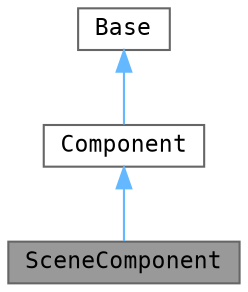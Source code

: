 digraph "SceneComponent"
{
 // LATEX_PDF_SIZE
  bgcolor="transparent";
  edge [fontname=Consolas,fontsize=11,labelfontname=Helvetica,labelfontsize=10];
  node [fontname=Consolas,fontsize=11,shape=box,height=0.2,width=0.4];
  Node1 [id="Node000001",label="SceneComponent",height=0.2,width=0.4,color="gray40", fillcolor="grey60", style="filled", fontcolor="black",tooltip="シーン内のコンポーネントを表すクラス"];
  Node2 -> Node1 [id="edge1_Node000001_Node000002",dir="back",color="steelblue1",style="solid",tooltip=" "];
  Node2 [id="Node000002",label="Component",height=0.2,width=0.4,color="gray40", fillcolor="white", style="filled",URL="$class_component.html",tooltip="コンポーネントの基底クラス"];
  Node3 -> Node2 [id="edge2_Node000002_Node000003",dir="back",color="steelblue1",style="solid",tooltip=" "];
  Node3 [id="Node000003",label="Base",height=0.2,width=0.4,color="gray40", fillcolor="white", style="filled",URL="$class_base.html",tooltip="基底クラス"];
}
